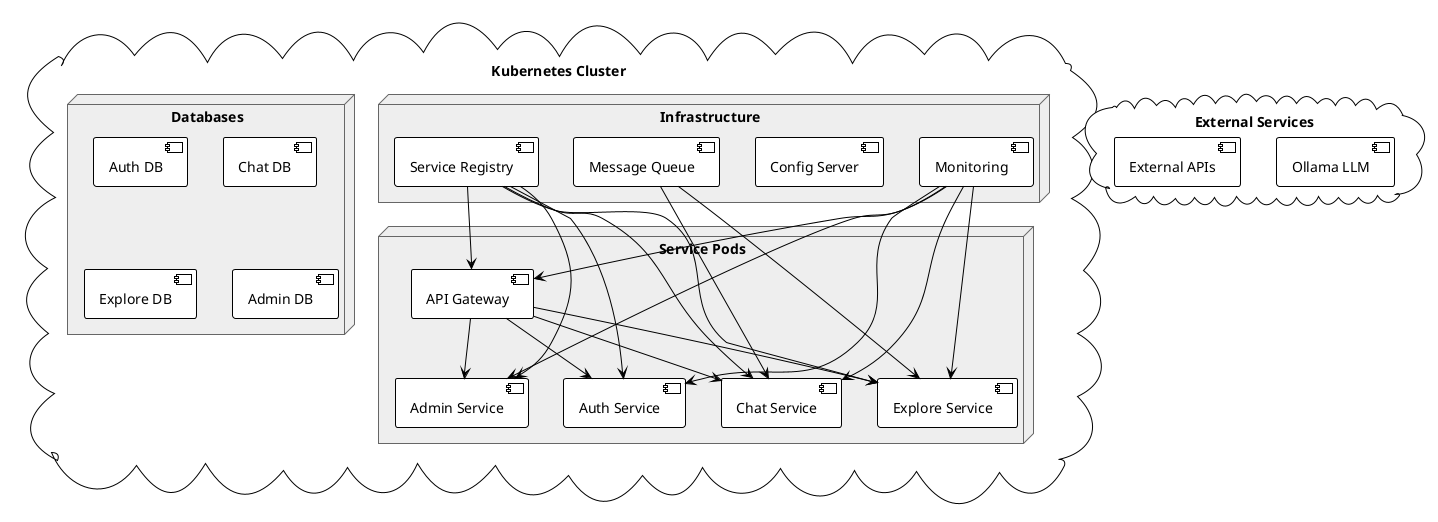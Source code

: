 @startuml
!theme plain
skinparam node {
    BackgroundColor #EEEEEE
    BorderColor #666666
}

cloud "Kubernetes Cluster" {
    node "Service Pods" {
        [API Gateway] as gateway
        [Auth Service] as auth
        [Chat Service] as chat
        [Explore Service] as explore
        [Admin Service] as admin
    }
    
    node "Infrastructure" {
        [Service Registry] as registry
        [Config Server] as config
        [Message Queue] as mq
        [Monitoring] as monitor
    }
    
    node "Databases" {
        [Auth DB] as authdb
        [Chat DB] as chatdb
        [Explore DB] as exploredb
        [Admin DB] as admindb
    }
}

cloud "External Services" {
    [Ollama LLM] as ollama
    [External APIs] as external
}

gateway --> auth
gateway --> chat
gateway --> explore
gateway --> admin

registry --> gateway
registry --> auth
registry --> chat
registry --> explore
registry --> admin

mq --> chat
mq --> explore

monitor --> gateway
monitor --> auth
monitor --> chat
monitor --> explore
monitor --> admin

@enduml
